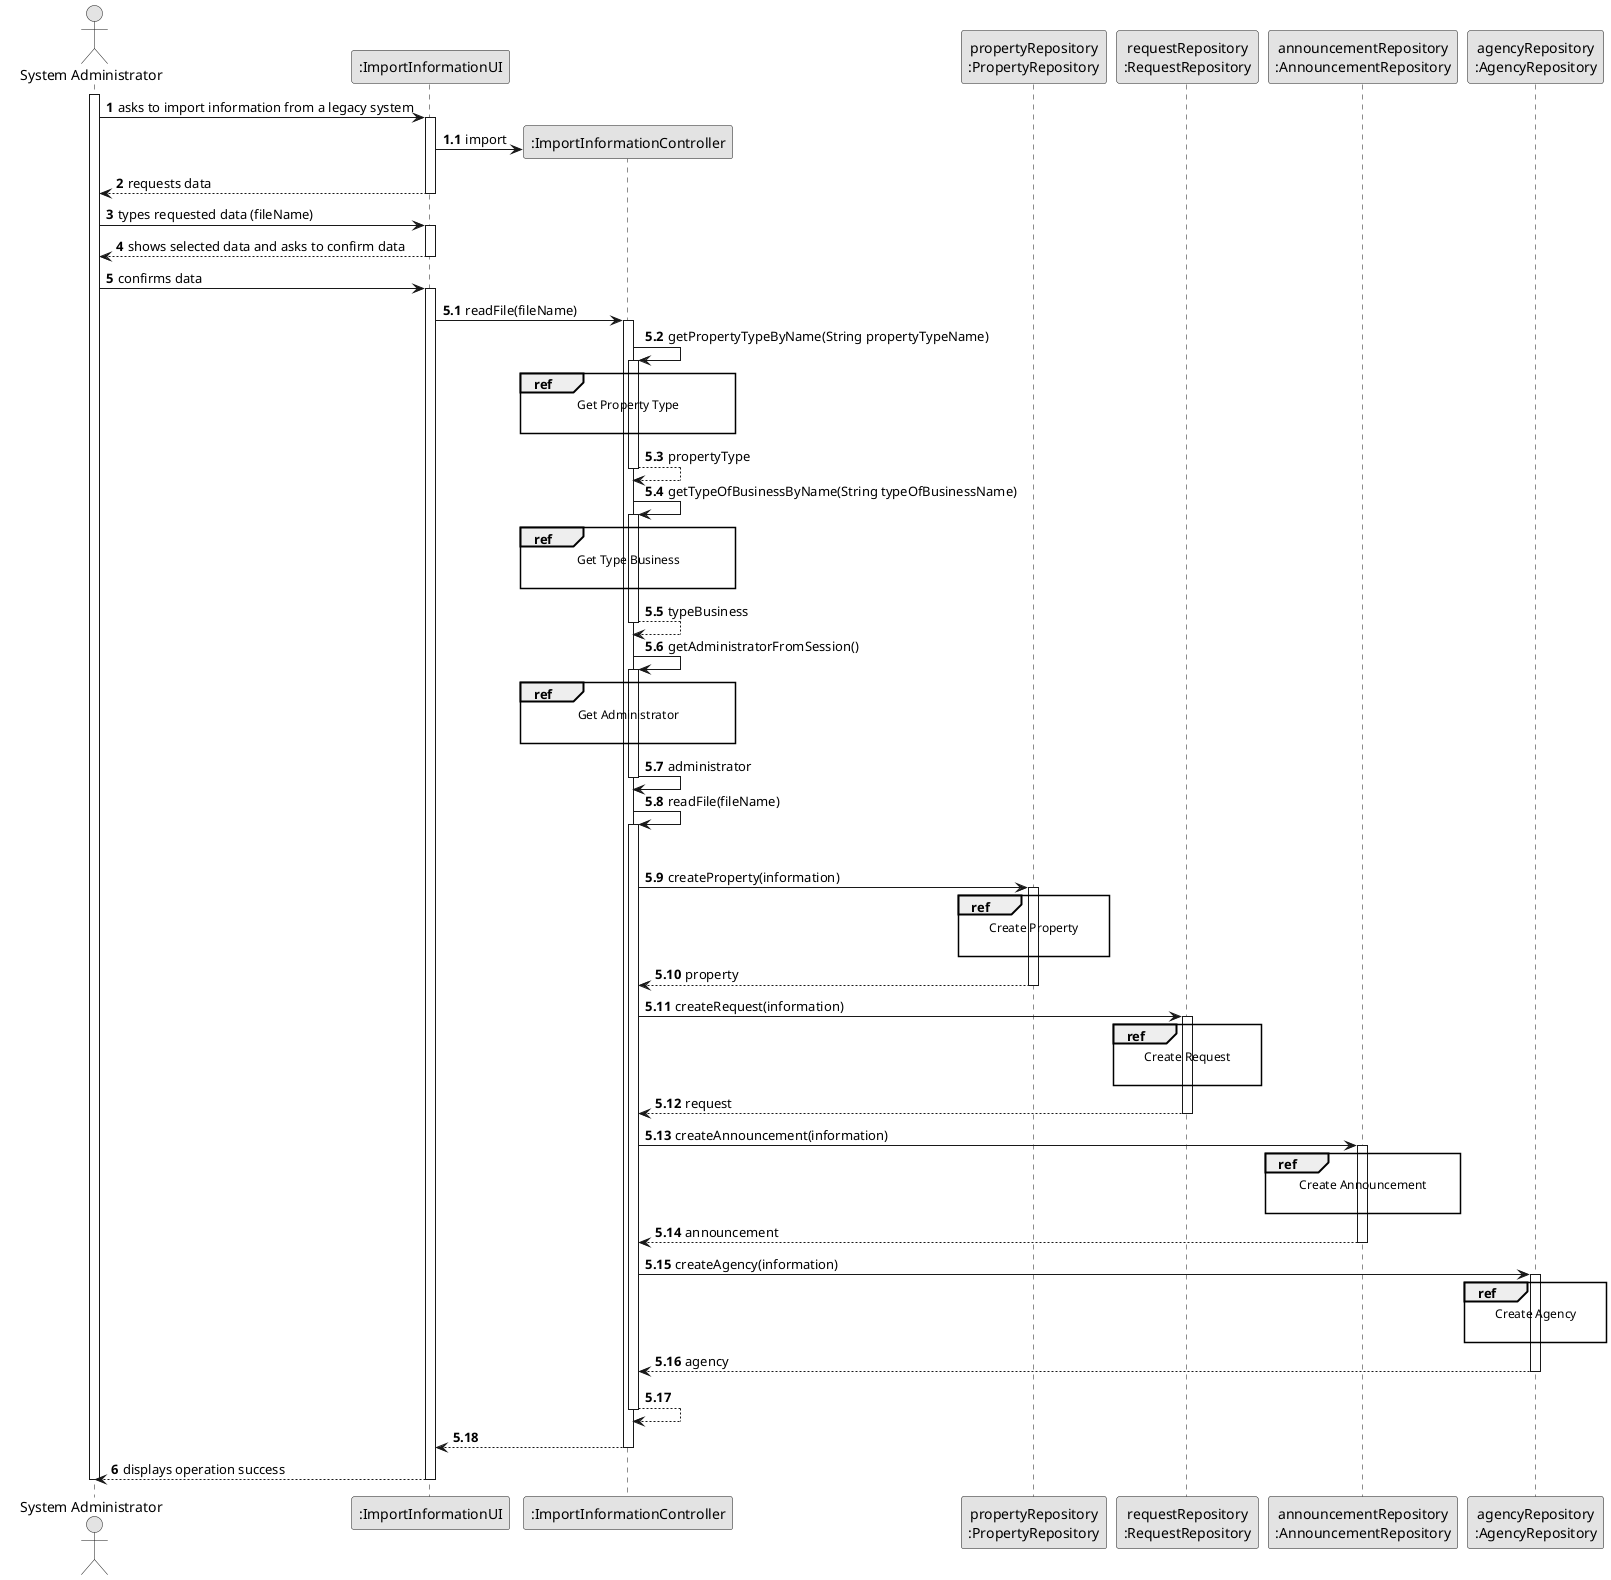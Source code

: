 @startuml
skinparam monochrome true
skinparam packageStyle rectangle
skinparam shadowing false

autonumber

'hide footbox
actor "System Administrator" as ADM
participant ":ImportInformationUI" as UI
participant ":ImportInformationController" as CTRL
participant "propertyRepository\n:PropertyRepository" as PropertyRepository
participant "requestRepository\n:RequestRepository" as RequestRepository
participant "announcementRepository\n:AnnouncementRepository" as AnnouncementRepository
participant "agencyRepository\n:AgencyRepository" as AgencyRepository

activate ADM

    ADM -> UI : asks to import information from a legacy system

autonumber 1.1
    activate UI

        UI -> CTRL** : import

autonumber 2
        UI --> ADM : requests data
    deactivate UI

    ADM -> UI : types requested data (fileName)
    activate UI

        UI --> ADM : shows selected data and asks to confirm data
    deactivate UI

    ADM -> UI : confirms data
    activate UI
        autonumber 5.1
        UI -> CTRL : readFile(fileName)
        activate CTRL

            CTRL -> CTRL : getPropertyTypeByName(String propertyTypeName)
            activate CTRL

                ref over CTRL
                    Get Property Type

                end ref

                CTRL --> CTRL : propertyType
            deactivate CTRL

            CTRL -> CTRL : getTypeOfBusinessByName(String typeOfBusinessName)
                        activate CTRL

                            ref over CTRL
                                Get Type Business

                            end ref

                            CTRL --> CTRL : typeBusiness
                        deactivate CTRL

            CTRL -> CTRL : getAdministratorFromSession()
            activate CTRL

                ref over CTRL
                    Get Administrator

                end ref
                CTRL -> CTRL : administrator
            deactivate CTRL

            CTRL -> CTRL: readFile(fileName)
            activate CTRL
            opt land
            CTRL -> PropertyRepository: createProperty(information)
            activate PropertyRepository

                ref over PropertyRepository
                    Create Property

                    end

            PropertyRepository --> CTRL: property
            deactivate PropertyRepository
            autonumber 5.11

            CTRL -> RequestRepository: createRequest(information)
            activate RequestRepository
                ref over RequestRepository
                                    Create Request

                end
                RequestRepository --> CTRL: request
                deactivate RequestRepository

           CTRL -> AnnouncementRepository: createAnnouncement(information)
                       activate AnnouncementRepository
                           ref over AnnouncementRepository
                                               Create Announcement

                           end
                           AnnouncementRepository --> CTRL: announcement
                           deactivate AnnouncementRepository
          CTRL -> AgencyRepository: createAgency(information)
                                 activate AgencyRepository
                                     ref over AgencyRepository
                                                         Create Agency

                                     end
                                     AgencyRepository --> CTRL: agency
                                     deactivate AgencyRepository
          CTRL --> CTRL
          deactivate CTRL
          CTRL --> UI
          deactivate CTRL
          autonumber 6
            UI --> ADM: displays operation success
    deactivate UI

deactivate ADM

@enduml